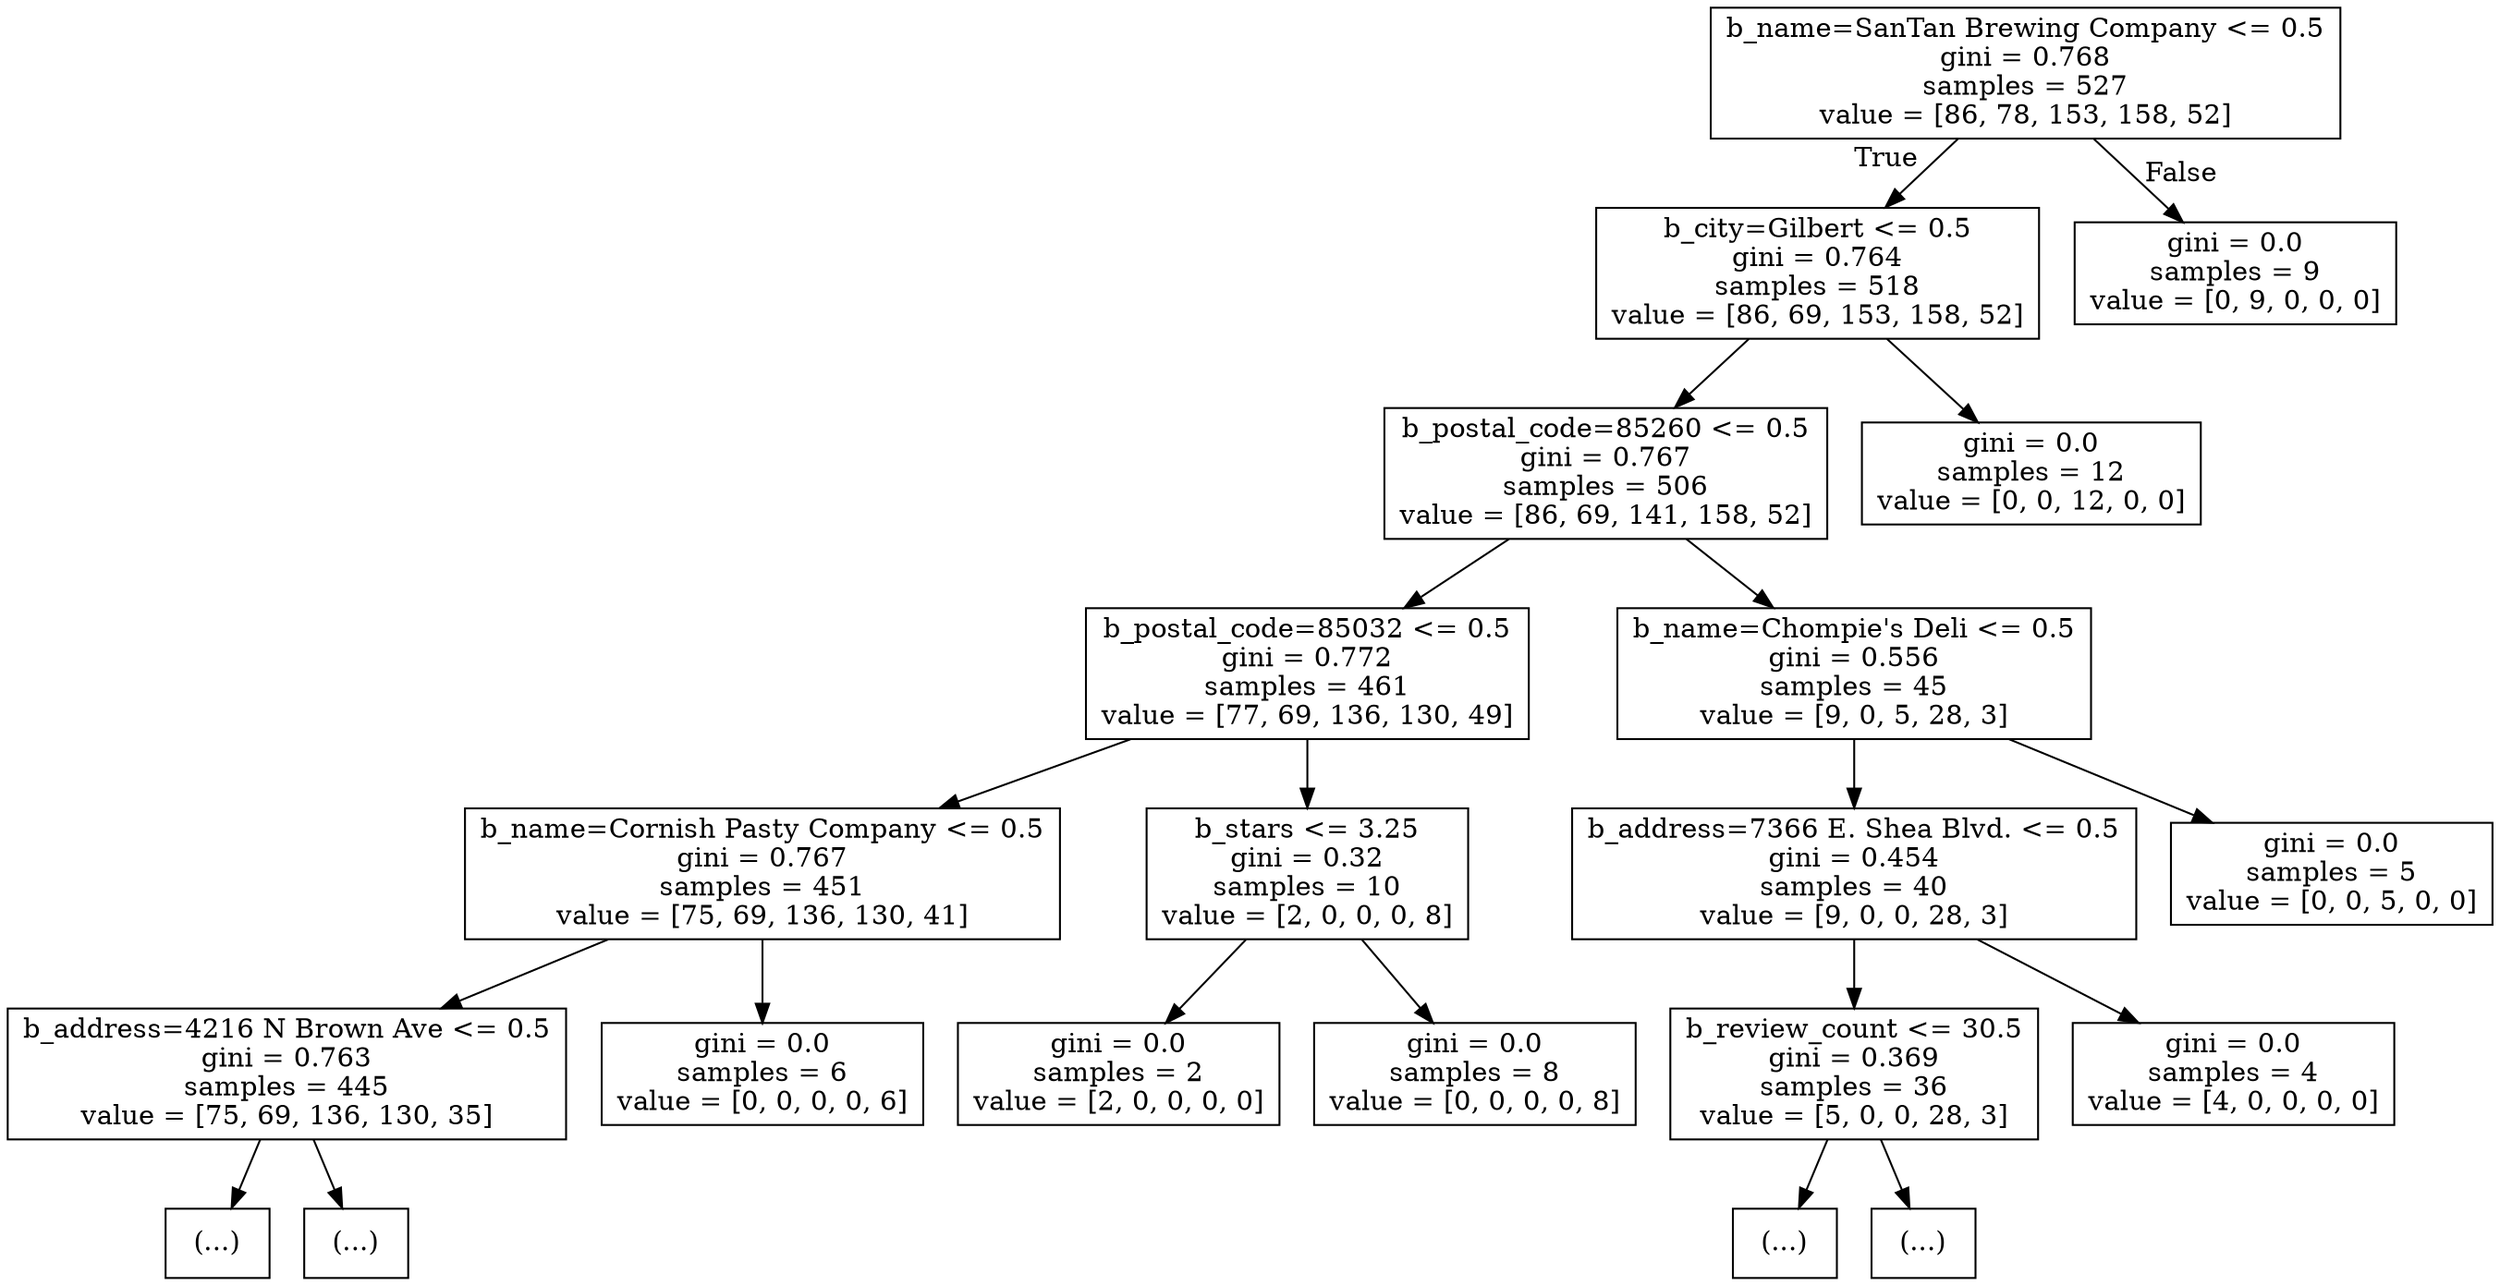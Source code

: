 digraph Tree {
node [shape=box] ;
0 [label="b_name=SanTan Brewing Company <= 0.5\ngini = 0.768\nsamples = 527\nvalue = [86, 78, 153, 158, 52]"] ;
1 [label="b_city=Gilbert <= 0.5\ngini = 0.764\nsamples = 518\nvalue = [86, 69, 153, 158, 52]"] ;
0 -> 1 [labeldistance=2.5, labelangle=45, headlabel="True"] ;
2 [label="b_postal_code=85260 <= 0.5\ngini = 0.767\nsamples = 506\nvalue = [86, 69, 141, 158, 52]"] ;
1 -> 2 ;
3 [label="b_postal_code=85032 <= 0.5\ngini = 0.772\nsamples = 461\nvalue = [77, 69, 136, 130, 49]"] ;
2 -> 3 ;
4 [label="b_name=Cornish Pasty Company <= 0.5\ngini = 0.767\nsamples = 451\nvalue = [75, 69, 136, 130, 41]"] ;
3 -> 4 ;
5 [label="b_address=4216 N Brown Ave <= 0.5\ngini = 0.763\nsamples = 445\nvalue = [75, 69, 136, 130, 35]"] ;
4 -> 5 ;
6 [label="(...)"] ;
5 -> 6 ;
211 [label="(...)"] ;
5 -> 211 ;
212 [label="gini = 0.0\nsamples = 6\nvalue = [0, 0, 0, 0, 6]"] ;
4 -> 212 ;
213 [label="b_stars <= 3.25\ngini = 0.32\nsamples = 10\nvalue = [2, 0, 0, 0, 8]"] ;
3 -> 213 ;
214 [label="gini = 0.0\nsamples = 2\nvalue = [2, 0, 0, 0, 0]"] ;
213 -> 214 ;
215 [label="gini = 0.0\nsamples = 8\nvalue = [0, 0, 0, 0, 8]"] ;
213 -> 215 ;
216 [label="b_name=Chompie's Deli <= 0.5\ngini = 0.556\nsamples = 45\nvalue = [9, 0, 5, 28, 3]"] ;
2 -> 216 ;
217 [label="b_address=7366 E. Shea Blvd. <= 0.5\ngini = 0.454\nsamples = 40\nvalue = [9, 0, 0, 28, 3]"] ;
216 -> 217 ;
218 [label="b_review_count <= 30.5\ngini = 0.369\nsamples = 36\nvalue = [5, 0, 0, 28, 3]"] ;
217 -> 218 ;
219 [label="(...)"] ;
218 -> 219 ;
224 [label="(...)"] ;
218 -> 224 ;
227 [label="gini = 0.0\nsamples = 4\nvalue = [4, 0, 0, 0, 0]"] ;
217 -> 227 ;
228 [label="gini = 0.0\nsamples = 5\nvalue = [0, 0, 5, 0, 0]"] ;
216 -> 228 ;
229 [label="gini = 0.0\nsamples = 12\nvalue = [0, 0, 12, 0, 0]"] ;
1 -> 229 ;
230 [label="gini = 0.0\nsamples = 9\nvalue = [0, 9, 0, 0, 0]"] ;
0 -> 230 [labeldistance=2.5, labelangle=-45, headlabel="False"] ;
}